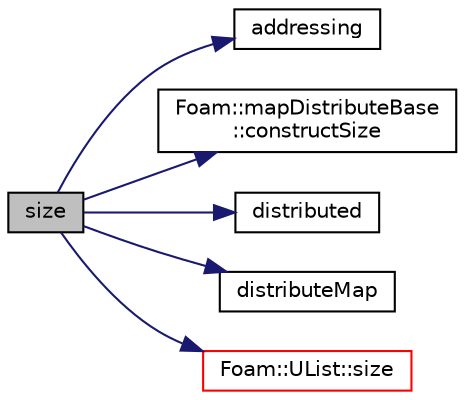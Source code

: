 digraph "size"
{
  bgcolor="transparent";
  edge [fontname="Helvetica",fontsize="10",labelfontname="Helvetica",labelfontsize="10"];
  node [fontname="Helvetica",fontsize="10",shape=record];
  rankdir="LR";
  Node1 [label="size",height=0.2,width=0.4,color="black", fillcolor="grey75", style="filled" fontcolor="black"];
  Node1 -> Node2 [color="midnightblue",fontsize="10",style="solid",fontname="Helvetica"];
  Node2 [label="addressing",height=0.2,width=0.4,color="black",URL="$classFoam_1_1distributedWeightedFvPatchFieldMapper.html#a2411d10cd0ddf4799dd094b973b9ffa2"];
  Node1 -> Node3 [color="midnightblue",fontsize="10",style="solid",fontname="Helvetica"];
  Node3 [label="Foam::mapDistributeBase\l::constructSize",height=0.2,width=0.4,color="black",URL="$classFoam_1_1mapDistributeBase.html#a31e35cc37553bf187f244f12f1ad9c37",tooltip="Constructed data size. "];
  Node1 -> Node4 [color="midnightblue",fontsize="10",style="solid",fontname="Helvetica"];
  Node4 [label="distributed",height=0.2,width=0.4,color="black",URL="$classFoam_1_1distributedWeightedFvPatchFieldMapper.html#adf00f569a5f9e61e40a84329916974cf"];
  Node1 -> Node5 [color="midnightblue",fontsize="10",style="solid",fontname="Helvetica"];
  Node5 [label="distributeMap",height=0.2,width=0.4,color="black",URL="$classFoam_1_1distributedWeightedFvPatchFieldMapper.html#a4a98ac4a0fedd8107eb37ad1be6d3fa6"];
  Node1 -> Node6 [color="midnightblue",fontsize="10",style="solid",fontname="Helvetica"];
  Node6 [label="Foam::UList::size",height=0.2,width=0.4,color="red",URL="$classFoam_1_1UList.html#afee03bfededf699921815b2bf3c41e35",tooltip="Override size to be inconsistent with allocated storage. "];
}
